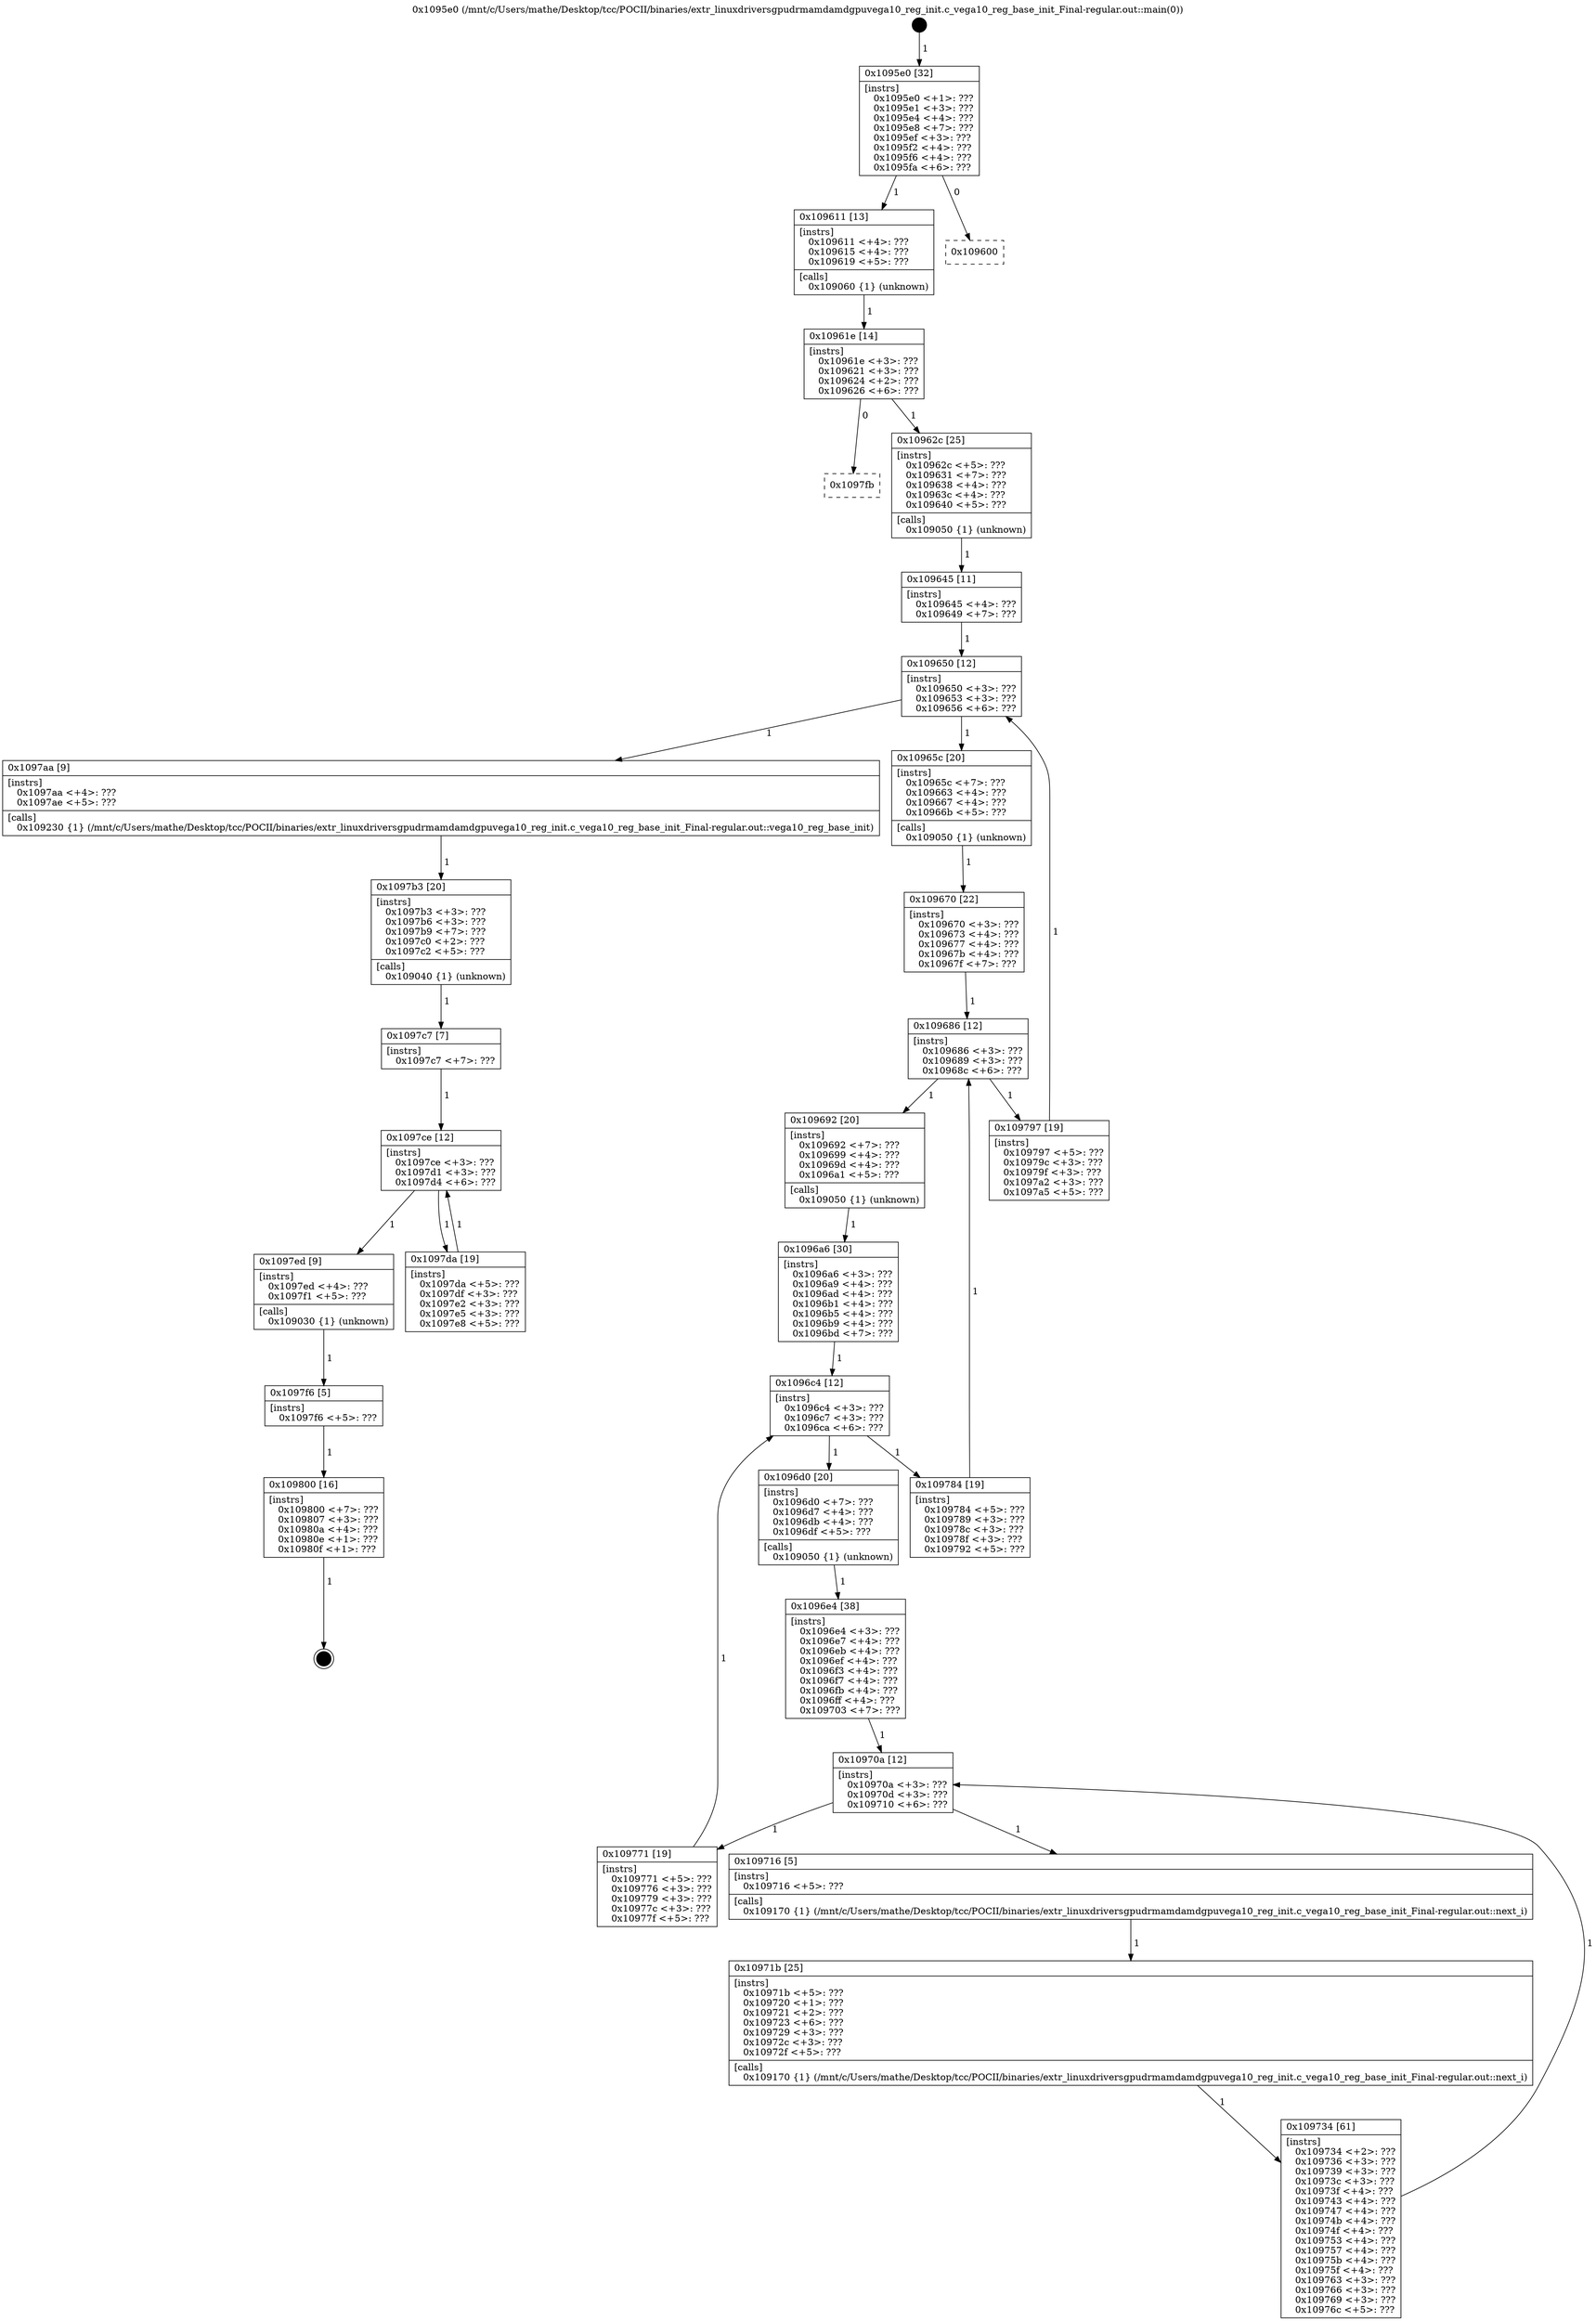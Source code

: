digraph "0x1095e0" {
  label = "0x1095e0 (/mnt/c/Users/mathe/Desktop/tcc/POCII/binaries/extr_linuxdriversgpudrmamdamdgpuvega10_reg_init.c_vega10_reg_base_init_Final-regular.out::main(0))"
  labelloc = "t"
  node[shape=record]

  Entry [label="",width=0.3,height=0.3,shape=circle,fillcolor=black,style=filled]
  "0x1095e0" [label="{
     0x1095e0 [32]\l
     | [instrs]\l
     &nbsp;&nbsp;0x1095e0 \<+1\>: ???\l
     &nbsp;&nbsp;0x1095e1 \<+3\>: ???\l
     &nbsp;&nbsp;0x1095e4 \<+4\>: ???\l
     &nbsp;&nbsp;0x1095e8 \<+7\>: ???\l
     &nbsp;&nbsp;0x1095ef \<+3\>: ???\l
     &nbsp;&nbsp;0x1095f2 \<+4\>: ???\l
     &nbsp;&nbsp;0x1095f6 \<+4\>: ???\l
     &nbsp;&nbsp;0x1095fa \<+6\>: ???\l
  }"]
  "0x109611" [label="{
     0x109611 [13]\l
     | [instrs]\l
     &nbsp;&nbsp;0x109611 \<+4\>: ???\l
     &nbsp;&nbsp;0x109615 \<+4\>: ???\l
     &nbsp;&nbsp;0x109619 \<+5\>: ???\l
     | [calls]\l
     &nbsp;&nbsp;0x109060 \{1\} (unknown)\l
  }"]
  "0x109600" [label="{
     0x109600\l
  }", style=dashed]
  "0x10961e" [label="{
     0x10961e [14]\l
     | [instrs]\l
     &nbsp;&nbsp;0x10961e \<+3\>: ???\l
     &nbsp;&nbsp;0x109621 \<+3\>: ???\l
     &nbsp;&nbsp;0x109624 \<+2\>: ???\l
     &nbsp;&nbsp;0x109626 \<+6\>: ???\l
  }"]
  "0x1097fb" [label="{
     0x1097fb\l
  }", style=dashed]
  "0x10962c" [label="{
     0x10962c [25]\l
     | [instrs]\l
     &nbsp;&nbsp;0x10962c \<+5\>: ???\l
     &nbsp;&nbsp;0x109631 \<+7\>: ???\l
     &nbsp;&nbsp;0x109638 \<+4\>: ???\l
     &nbsp;&nbsp;0x10963c \<+4\>: ???\l
     &nbsp;&nbsp;0x109640 \<+5\>: ???\l
     | [calls]\l
     &nbsp;&nbsp;0x109050 \{1\} (unknown)\l
  }"]
  Exit [label="",width=0.3,height=0.3,shape=circle,fillcolor=black,style=filled,peripheries=2]
  "0x109650" [label="{
     0x109650 [12]\l
     | [instrs]\l
     &nbsp;&nbsp;0x109650 \<+3\>: ???\l
     &nbsp;&nbsp;0x109653 \<+3\>: ???\l
     &nbsp;&nbsp;0x109656 \<+6\>: ???\l
  }"]
  "0x1097aa" [label="{
     0x1097aa [9]\l
     | [instrs]\l
     &nbsp;&nbsp;0x1097aa \<+4\>: ???\l
     &nbsp;&nbsp;0x1097ae \<+5\>: ???\l
     | [calls]\l
     &nbsp;&nbsp;0x109230 \{1\} (/mnt/c/Users/mathe/Desktop/tcc/POCII/binaries/extr_linuxdriversgpudrmamdamdgpuvega10_reg_init.c_vega10_reg_base_init_Final-regular.out::vega10_reg_base_init)\l
  }"]
  "0x10965c" [label="{
     0x10965c [20]\l
     | [instrs]\l
     &nbsp;&nbsp;0x10965c \<+7\>: ???\l
     &nbsp;&nbsp;0x109663 \<+4\>: ???\l
     &nbsp;&nbsp;0x109667 \<+4\>: ???\l
     &nbsp;&nbsp;0x10966b \<+5\>: ???\l
     | [calls]\l
     &nbsp;&nbsp;0x109050 \{1\} (unknown)\l
  }"]
  "0x109686" [label="{
     0x109686 [12]\l
     | [instrs]\l
     &nbsp;&nbsp;0x109686 \<+3\>: ???\l
     &nbsp;&nbsp;0x109689 \<+3\>: ???\l
     &nbsp;&nbsp;0x10968c \<+6\>: ???\l
  }"]
  "0x109797" [label="{
     0x109797 [19]\l
     | [instrs]\l
     &nbsp;&nbsp;0x109797 \<+5\>: ???\l
     &nbsp;&nbsp;0x10979c \<+3\>: ???\l
     &nbsp;&nbsp;0x10979f \<+3\>: ???\l
     &nbsp;&nbsp;0x1097a2 \<+3\>: ???\l
     &nbsp;&nbsp;0x1097a5 \<+5\>: ???\l
  }"]
  "0x109692" [label="{
     0x109692 [20]\l
     | [instrs]\l
     &nbsp;&nbsp;0x109692 \<+7\>: ???\l
     &nbsp;&nbsp;0x109699 \<+4\>: ???\l
     &nbsp;&nbsp;0x10969d \<+4\>: ???\l
     &nbsp;&nbsp;0x1096a1 \<+5\>: ???\l
     | [calls]\l
     &nbsp;&nbsp;0x109050 \{1\} (unknown)\l
  }"]
  "0x1096c4" [label="{
     0x1096c4 [12]\l
     | [instrs]\l
     &nbsp;&nbsp;0x1096c4 \<+3\>: ???\l
     &nbsp;&nbsp;0x1096c7 \<+3\>: ???\l
     &nbsp;&nbsp;0x1096ca \<+6\>: ???\l
  }"]
  "0x109784" [label="{
     0x109784 [19]\l
     | [instrs]\l
     &nbsp;&nbsp;0x109784 \<+5\>: ???\l
     &nbsp;&nbsp;0x109789 \<+3\>: ???\l
     &nbsp;&nbsp;0x10978c \<+3\>: ???\l
     &nbsp;&nbsp;0x10978f \<+3\>: ???\l
     &nbsp;&nbsp;0x109792 \<+5\>: ???\l
  }"]
  "0x1096d0" [label="{
     0x1096d0 [20]\l
     | [instrs]\l
     &nbsp;&nbsp;0x1096d0 \<+7\>: ???\l
     &nbsp;&nbsp;0x1096d7 \<+4\>: ???\l
     &nbsp;&nbsp;0x1096db \<+4\>: ???\l
     &nbsp;&nbsp;0x1096df \<+5\>: ???\l
     | [calls]\l
     &nbsp;&nbsp;0x109050 \{1\} (unknown)\l
  }"]
  "0x10970a" [label="{
     0x10970a [12]\l
     | [instrs]\l
     &nbsp;&nbsp;0x10970a \<+3\>: ???\l
     &nbsp;&nbsp;0x10970d \<+3\>: ???\l
     &nbsp;&nbsp;0x109710 \<+6\>: ???\l
  }"]
  "0x109771" [label="{
     0x109771 [19]\l
     | [instrs]\l
     &nbsp;&nbsp;0x109771 \<+5\>: ???\l
     &nbsp;&nbsp;0x109776 \<+3\>: ???\l
     &nbsp;&nbsp;0x109779 \<+3\>: ???\l
     &nbsp;&nbsp;0x10977c \<+3\>: ???\l
     &nbsp;&nbsp;0x10977f \<+5\>: ???\l
  }"]
  "0x109716" [label="{
     0x109716 [5]\l
     | [instrs]\l
     &nbsp;&nbsp;0x109716 \<+5\>: ???\l
     | [calls]\l
     &nbsp;&nbsp;0x109170 \{1\} (/mnt/c/Users/mathe/Desktop/tcc/POCII/binaries/extr_linuxdriversgpudrmamdamdgpuvega10_reg_init.c_vega10_reg_base_init_Final-regular.out::next_i)\l
  }"]
  "0x10971b" [label="{
     0x10971b [25]\l
     | [instrs]\l
     &nbsp;&nbsp;0x10971b \<+5\>: ???\l
     &nbsp;&nbsp;0x109720 \<+1\>: ???\l
     &nbsp;&nbsp;0x109721 \<+2\>: ???\l
     &nbsp;&nbsp;0x109723 \<+6\>: ???\l
     &nbsp;&nbsp;0x109729 \<+3\>: ???\l
     &nbsp;&nbsp;0x10972c \<+3\>: ???\l
     &nbsp;&nbsp;0x10972f \<+5\>: ???\l
     | [calls]\l
     &nbsp;&nbsp;0x109170 \{1\} (/mnt/c/Users/mathe/Desktop/tcc/POCII/binaries/extr_linuxdriversgpudrmamdamdgpuvega10_reg_init.c_vega10_reg_base_init_Final-regular.out::next_i)\l
  }"]
  "0x109734" [label="{
     0x109734 [61]\l
     | [instrs]\l
     &nbsp;&nbsp;0x109734 \<+2\>: ???\l
     &nbsp;&nbsp;0x109736 \<+3\>: ???\l
     &nbsp;&nbsp;0x109739 \<+3\>: ???\l
     &nbsp;&nbsp;0x10973c \<+3\>: ???\l
     &nbsp;&nbsp;0x10973f \<+4\>: ???\l
     &nbsp;&nbsp;0x109743 \<+4\>: ???\l
     &nbsp;&nbsp;0x109747 \<+4\>: ???\l
     &nbsp;&nbsp;0x10974b \<+4\>: ???\l
     &nbsp;&nbsp;0x10974f \<+4\>: ???\l
     &nbsp;&nbsp;0x109753 \<+4\>: ???\l
     &nbsp;&nbsp;0x109757 \<+4\>: ???\l
     &nbsp;&nbsp;0x10975b \<+4\>: ???\l
     &nbsp;&nbsp;0x10975f \<+4\>: ???\l
     &nbsp;&nbsp;0x109763 \<+3\>: ???\l
     &nbsp;&nbsp;0x109766 \<+3\>: ???\l
     &nbsp;&nbsp;0x109769 \<+3\>: ???\l
     &nbsp;&nbsp;0x10976c \<+5\>: ???\l
  }"]
  "0x1096e4" [label="{
     0x1096e4 [38]\l
     | [instrs]\l
     &nbsp;&nbsp;0x1096e4 \<+3\>: ???\l
     &nbsp;&nbsp;0x1096e7 \<+4\>: ???\l
     &nbsp;&nbsp;0x1096eb \<+4\>: ???\l
     &nbsp;&nbsp;0x1096ef \<+4\>: ???\l
     &nbsp;&nbsp;0x1096f3 \<+4\>: ???\l
     &nbsp;&nbsp;0x1096f7 \<+4\>: ???\l
     &nbsp;&nbsp;0x1096fb \<+4\>: ???\l
     &nbsp;&nbsp;0x1096ff \<+4\>: ???\l
     &nbsp;&nbsp;0x109703 \<+7\>: ???\l
  }"]
  "0x109800" [label="{
     0x109800 [16]\l
     | [instrs]\l
     &nbsp;&nbsp;0x109800 \<+7\>: ???\l
     &nbsp;&nbsp;0x109807 \<+3\>: ???\l
     &nbsp;&nbsp;0x10980a \<+4\>: ???\l
     &nbsp;&nbsp;0x10980e \<+1\>: ???\l
     &nbsp;&nbsp;0x10980f \<+1\>: ???\l
  }"]
  "0x1096a6" [label="{
     0x1096a6 [30]\l
     | [instrs]\l
     &nbsp;&nbsp;0x1096a6 \<+3\>: ???\l
     &nbsp;&nbsp;0x1096a9 \<+4\>: ???\l
     &nbsp;&nbsp;0x1096ad \<+4\>: ???\l
     &nbsp;&nbsp;0x1096b1 \<+4\>: ???\l
     &nbsp;&nbsp;0x1096b5 \<+4\>: ???\l
     &nbsp;&nbsp;0x1096b9 \<+4\>: ???\l
     &nbsp;&nbsp;0x1096bd \<+7\>: ???\l
  }"]
  "0x1097f6" [label="{
     0x1097f6 [5]\l
     | [instrs]\l
     &nbsp;&nbsp;0x1097f6 \<+5\>: ???\l
  }"]
  "0x109670" [label="{
     0x109670 [22]\l
     | [instrs]\l
     &nbsp;&nbsp;0x109670 \<+3\>: ???\l
     &nbsp;&nbsp;0x109673 \<+4\>: ???\l
     &nbsp;&nbsp;0x109677 \<+4\>: ???\l
     &nbsp;&nbsp;0x10967b \<+4\>: ???\l
     &nbsp;&nbsp;0x10967f \<+7\>: ???\l
  }"]
  "0x1097c7" [label="{
     0x1097c7 [7]\l
     | [instrs]\l
     &nbsp;&nbsp;0x1097c7 \<+7\>: ???\l
  }"]
  "0x109645" [label="{
     0x109645 [11]\l
     | [instrs]\l
     &nbsp;&nbsp;0x109645 \<+4\>: ???\l
     &nbsp;&nbsp;0x109649 \<+7\>: ???\l
  }"]
  "0x1097b3" [label="{
     0x1097b3 [20]\l
     | [instrs]\l
     &nbsp;&nbsp;0x1097b3 \<+3\>: ???\l
     &nbsp;&nbsp;0x1097b6 \<+3\>: ???\l
     &nbsp;&nbsp;0x1097b9 \<+7\>: ???\l
     &nbsp;&nbsp;0x1097c0 \<+2\>: ???\l
     &nbsp;&nbsp;0x1097c2 \<+5\>: ???\l
     | [calls]\l
     &nbsp;&nbsp;0x109040 \{1\} (unknown)\l
  }"]
  "0x1097ce" [label="{
     0x1097ce [12]\l
     | [instrs]\l
     &nbsp;&nbsp;0x1097ce \<+3\>: ???\l
     &nbsp;&nbsp;0x1097d1 \<+3\>: ???\l
     &nbsp;&nbsp;0x1097d4 \<+6\>: ???\l
  }"]
  "0x1097ed" [label="{
     0x1097ed [9]\l
     | [instrs]\l
     &nbsp;&nbsp;0x1097ed \<+4\>: ???\l
     &nbsp;&nbsp;0x1097f1 \<+5\>: ???\l
     | [calls]\l
     &nbsp;&nbsp;0x109030 \{1\} (unknown)\l
  }"]
  "0x1097da" [label="{
     0x1097da [19]\l
     | [instrs]\l
     &nbsp;&nbsp;0x1097da \<+5\>: ???\l
     &nbsp;&nbsp;0x1097df \<+3\>: ???\l
     &nbsp;&nbsp;0x1097e2 \<+3\>: ???\l
     &nbsp;&nbsp;0x1097e5 \<+3\>: ???\l
     &nbsp;&nbsp;0x1097e8 \<+5\>: ???\l
  }"]
  Entry -> "0x1095e0" [label=" 1"]
  "0x1095e0" -> "0x109611" [label=" 1"]
  "0x1095e0" -> "0x109600" [label=" 0"]
  "0x109611" -> "0x10961e" [label=" 1"]
  "0x10961e" -> "0x1097fb" [label=" 0"]
  "0x10961e" -> "0x10962c" [label=" 1"]
  "0x109800" -> Exit [label=" 1"]
  "0x10962c" -> "0x109645" [label=" 1"]
  "0x109650" -> "0x1097aa" [label=" 1"]
  "0x109650" -> "0x10965c" [label=" 1"]
  "0x10965c" -> "0x109670" [label=" 1"]
  "0x109686" -> "0x109797" [label=" 1"]
  "0x109686" -> "0x109692" [label=" 1"]
  "0x109692" -> "0x1096a6" [label=" 1"]
  "0x1096c4" -> "0x109784" [label=" 1"]
  "0x1096c4" -> "0x1096d0" [label=" 1"]
  "0x1096d0" -> "0x1096e4" [label=" 1"]
  "0x10970a" -> "0x109771" [label=" 1"]
  "0x10970a" -> "0x109716" [label=" 1"]
  "0x109716" -> "0x10971b" [label=" 1"]
  "0x10971b" -> "0x109734" [label=" 1"]
  "0x1096e4" -> "0x10970a" [label=" 1"]
  "0x109734" -> "0x10970a" [label=" 1"]
  "0x1097f6" -> "0x109800" [label=" 1"]
  "0x1096a6" -> "0x1096c4" [label=" 1"]
  "0x109771" -> "0x1096c4" [label=" 1"]
  "0x1097ed" -> "0x1097f6" [label=" 1"]
  "0x109670" -> "0x109686" [label=" 1"]
  "0x109784" -> "0x109686" [label=" 1"]
  "0x1097da" -> "0x1097ce" [label=" 1"]
  "0x109645" -> "0x109650" [label=" 1"]
  "0x109797" -> "0x109650" [label=" 1"]
  "0x1097aa" -> "0x1097b3" [label=" 1"]
  "0x1097b3" -> "0x1097c7" [label=" 1"]
  "0x1097ce" -> "0x1097ed" [label=" 1"]
  "0x1097ce" -> "0x1097da" [label=" 1"]
  "0x1097c7" -> "0x1097ce" [label=" 1"]
}
